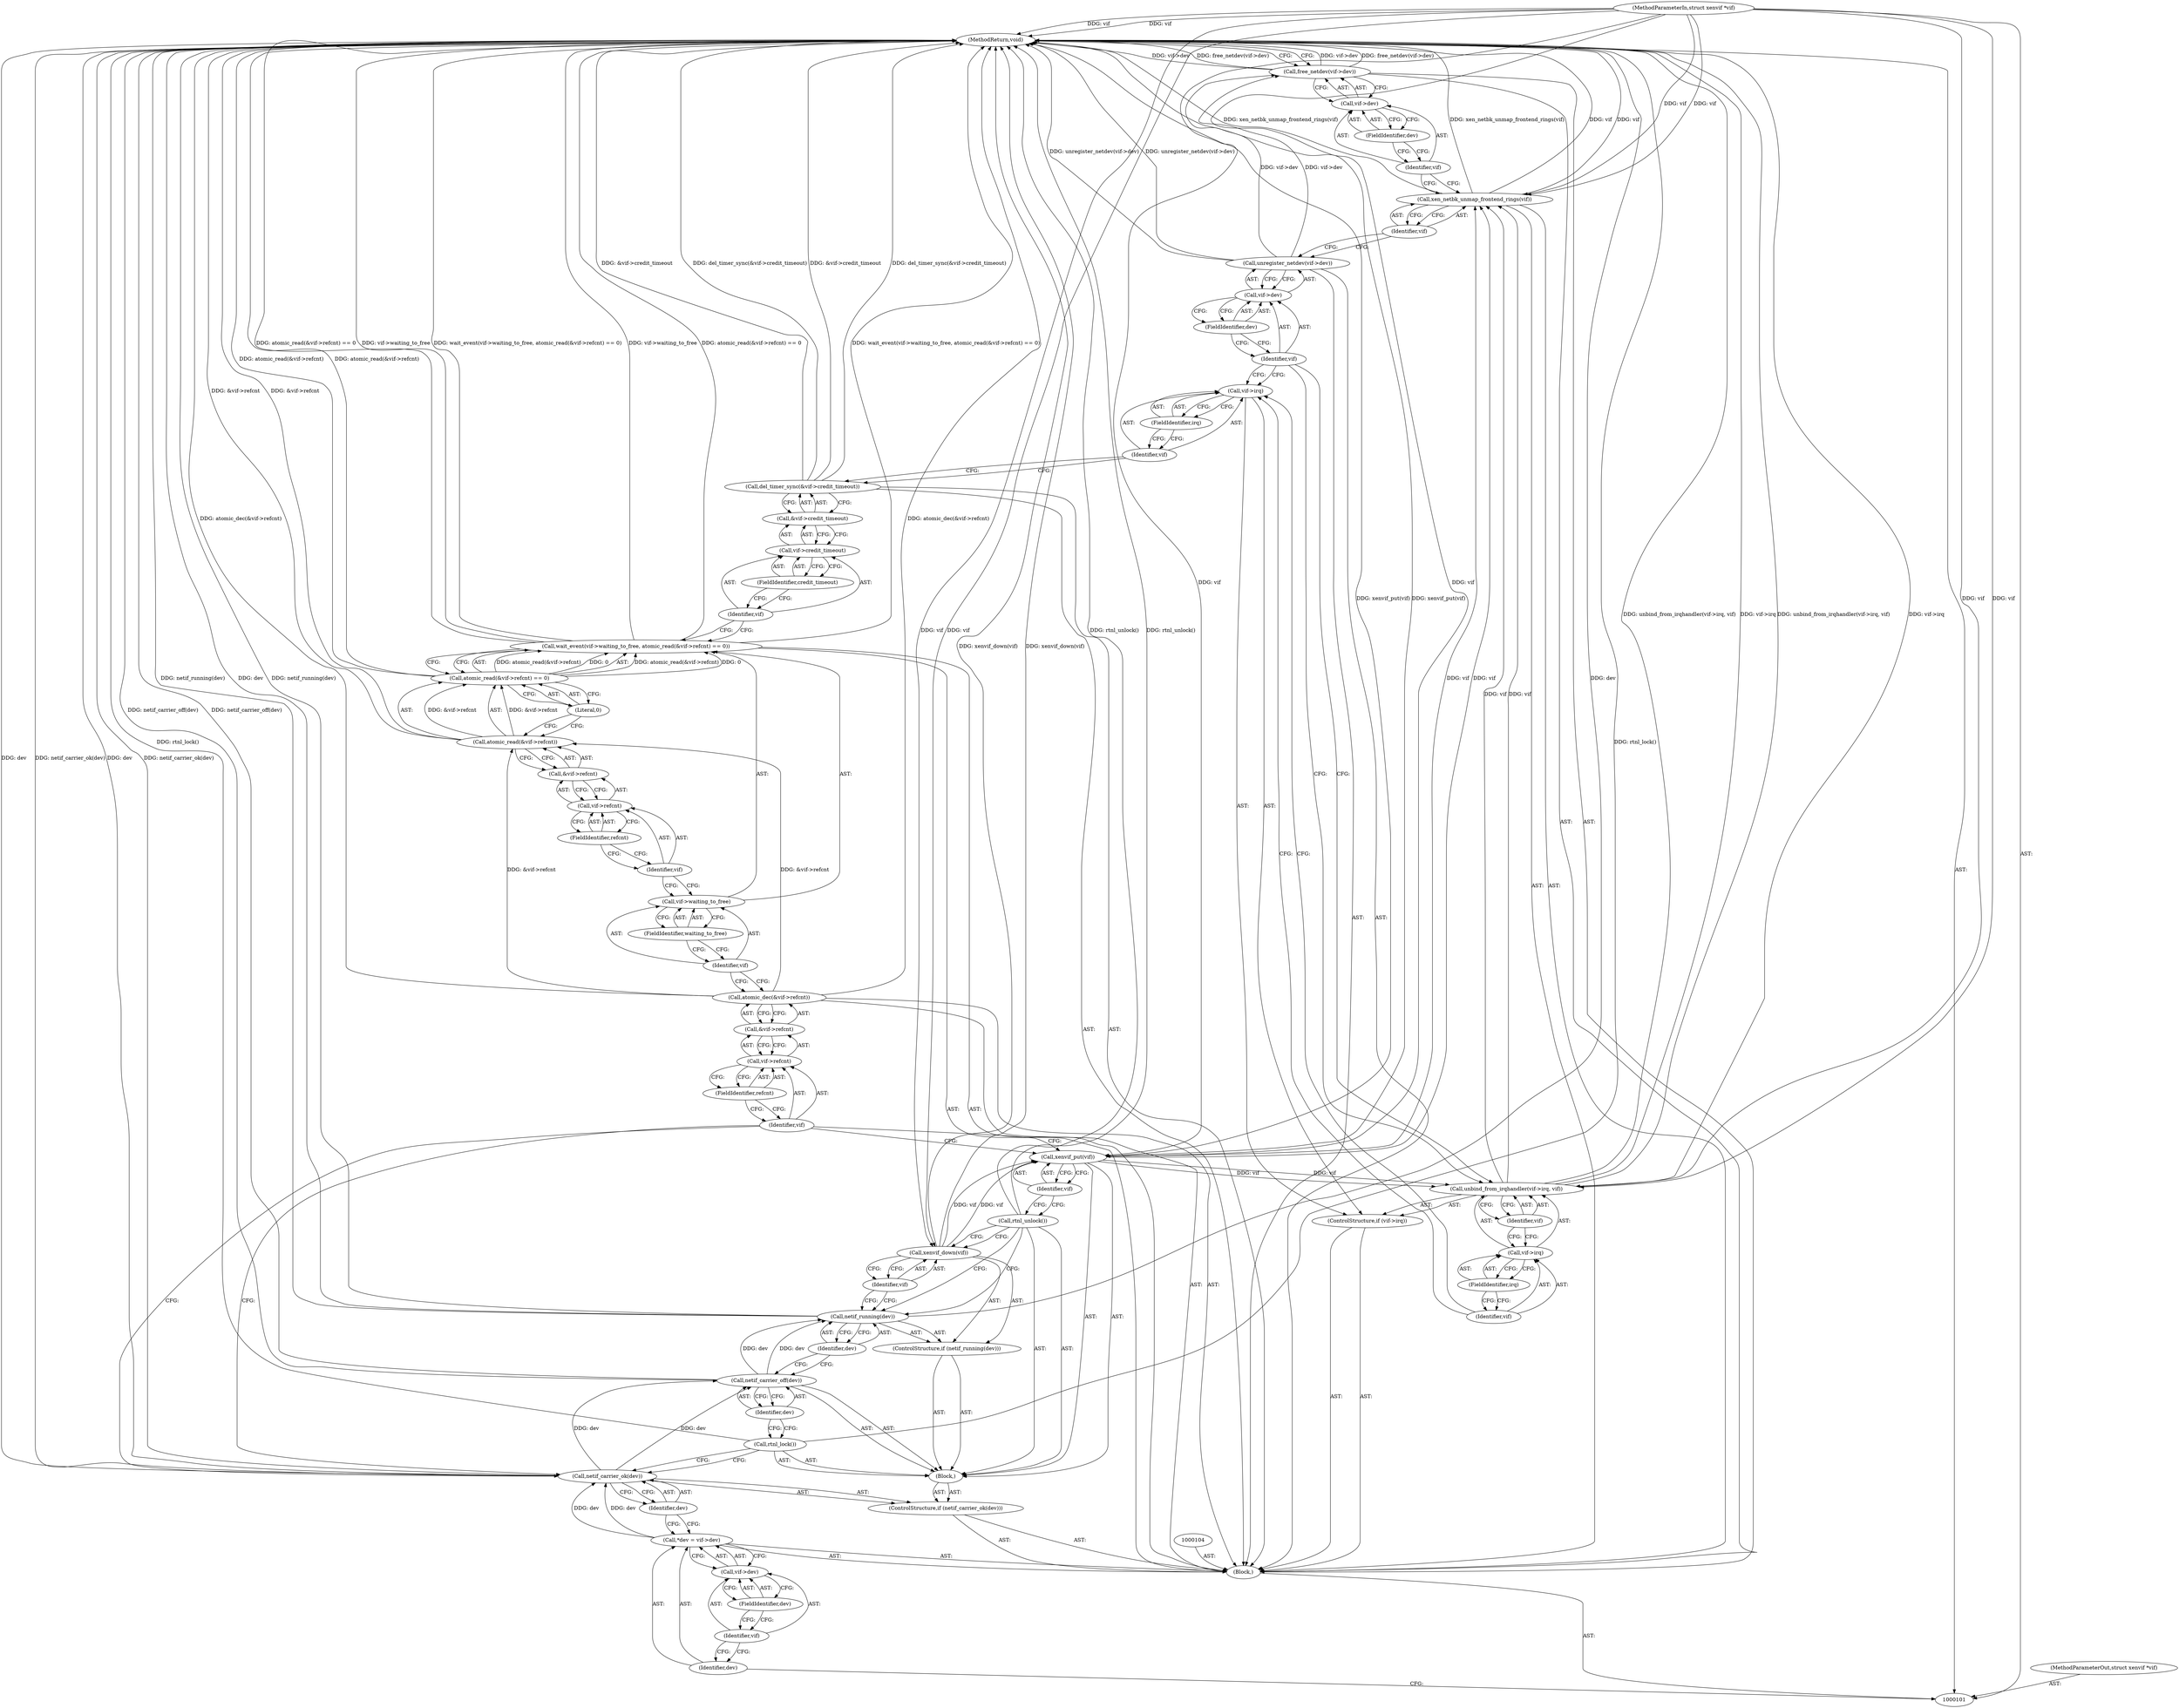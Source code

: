 digraph "1_linux_48856286b64e4b66ec62b94e504d0b29c1ade664" {
"1000165" [label="(MethodReturn,void)"];
"1000102" [label="(MethodParameterIn,struct xenvif *vif)"];
"1000250" [label="(MethodParameterOut,struct xenvif *vif)"];
"1000124" [label="(Identifier,vif)"];
"1000123" [label="(Call,xenvif_put(vif))"];
"1000126" [label="(Call,&vif->refcnt)"];
"1000127" [label="(Call,vif->refcnt)"];
"1000128" [label="(Identifier,vif)"];
"1000129" [label="(FieldIdentifier,refcnt)"];
"1000125" [label="(Call,atomic_dec(&vif->refcnt))"];
"1000131" [label="(Call,vif->waiting_to_free)"];
"1000132" [label="(Identifier,vif)"];
"1000133" [label="(FieldIdentifier,waiting_to_free)"];
"1000130" [label="(Call,wait_event(vif->waiting_to_free, atomic_read(&vif->refcnt) == 0))"];
"1000134" [label="(Call,atomic_read(&vif->refcnt) == 0)"];
"1000135" [label="(Call,atomic_read(&vif->refcnt))"];
"1000136" [label="(Call,&vif->refcnt)"];
"1000137" [label="(Call,vif->refcnt)"];
"1000138" [label="(Identifier,vif)"];
"1000139" [label="(FieldIdentifier,refcnt)"];
"1000140" [label="(Literal,0)"];
"1000141" [label="(Call,del_timer_sync(&vif->credit_timeout))"];
"1000142" [label="(Call,&vif->credit_timeout)"];
"1000143" [label="(Call,vif->credit_timeout)"];
"1000144" [label="(Identifier,vif)"];
"1000145" [label="(FieldIdentifier,credit_timeout)"];
"1000146" [label="(ControlStructure,if (vif->irq))"];
"1000149" [label="(FieldIdentifier,irq)"];
"1000147" [label="(Call,vif->irq)"];
"1000148" [label="(Identifier,vif)"];
"1000150" [label="(Call,unbind_from_irqhandler(vif->irq, vif))"];
"1000151" [label="(Call,vif->irq)"];
"1000152" [label="(Identifier,vif)"];
"1000153" [label="(FieldIdentifier,irq)"];
"1000154" [label="(Identifier,vif)"];
"1000103" [label="(Block,)"];
"1000155" [label="(Call,unregister_netdev(vif->dev))"];
"1000156" [label="(Call,vif->dev)"];
"1000157" [label="(Identifier,vif)"];
"1000158" [label="(FieldIdentifier,dev)"];
"1000159" [label="(Call,xen_netbk_unmap_frontend_rings(vif))"];
"1000160" [label="(Identifier,vif)"];
"1000161" [label="(Call,free_netdev(vif->dev))"];
"1000162" [label="(Call,vif->dev)"];
"1000163" [label="(Identifier,vif)"];
"1000164" [label="(FieldIdentifier,dev)"];
"1000105" [label="(Call,*dev = vif->dev)"];
"1000106" [label="(Identifier,dev)"];
"1000107" [label="(Call,vif->dev)"];
"1000108" [label="(Identifier,vif)"];
"1000109" [label="(FieldIdentifier,dev)"];
"1000110" [label="(ControlStructure,if (netif_carrier_ok(dev)))"];
"1000112" [label="(Identifier,dev)"];
"1000113" [label="(Block,)"];
"1000111" [label="(Call,netif_carrier_ok(dev))"];
"1000114" [label="(Call,rtnl_lock())"];
"1000115" [label="(Call,netif_carrier_off(dev))"];
"1000116" [label="(Identifier,dev)"];
"1000117" [label="(ControlStructure,if (netif_running(dev)))"];
"1000119" [label="(Identifier,dev)"];
"1000118" [label="(Call,netif_running(dev))"];
"1000121" [label="(Identifier,vif)"];
"1000120" [label="(Call,xenvif_down(vif))"];
"1000122" [label="(Call,rtnl_unlock())"];
"1000165" -> "1000101"  [label="AST: "];
"1000165" -> "1000161"  [label="CFG: "];
"1000159" -> "1000165"  [label="DDG: xen_netbk_unmap_frontend_rings(vif)"];
"1000159" -> "1000165"  [label="DDG: vif"];
"1000130" -> "1000165"  [label="DDG: wait_event(vif->waiting_to_free, atomic_read(&vif->refcnt) == 0)"];
"1000130" -> "1000165"  [label="DDG: vif->waiting_to_free"];
"1000130" -> "1000165"  [label="DDG: atomic_read(&vif->refcnt) == 0"];
"1000141" -> "1000165"  [label="DDG: &vif->credit_timeout"];
"1000141" -> "1000165"  [label="DDG: del_timer_sync(&vif->credit_timeout)"];
"1000125" -> "1000165"  [label="DDG: atomic_dec(&vif->refcnt)"];
"1000150" -> "1000165"  [label="DDG: vif->irq"];
"1000150" -> "1000165"  [label="DDG: unbind_from_irqhandler(vif->irq, vif)"];
"1000115" -> "1000165"  [label="DDG: netif_carrier_off(dev)"];
"1000118" -> "1000165"  [label="DDG: netif_running(dev)"];
"1000118" -> "1000165"  [label="DDG: dev"];
"1000161" -> "1000165"  [label="DDG: vif->dev"];
"1000161" -> "1000165"  [label="DDG: free_netdev(vif->dev)"];
"1000114" -> "1000165"  [label="DDG: rtnl_lock()"];
"1000123" -> "1000165"  [label="DDG: xenvif_put(vif)"];
"1000155" -> "1000165"  [label="DDG: unregister_netdev(vif->dev)"];
"1000102" -> "1000165"  [label="DDG: vif"];
"1000111" -> "1000165"  [label="DDG: dev"];
"1000111" -> "1000165"  [label="DDG: netif_carrier_ok(dev)"];
"1000134" -> "1000165"  [label="DDG: atomic_read(&vif->refcnt)"];
"1000120" -> "1000165"  [label="DDG: xenvif_down(vif)"];
"1000135" -> "1000165"  [label="DDG: &vif->refcnt"];
"1000122" -> "1000165"  [label="DDG: rtnl_unlock()"];
"1000102" -> "1000101"  [label="AST: "];
"1000102" -> "1000165"  [label="DDG: vif"];
"1000102" -> "1000120"  [label="DDG: vif"];
"1000102" -> "1000123"  [label="DDG: vif"];
"1000102" -> "1000150"  [label="DDG: vif"];
"1000102" -> "1000159"  [label="DDG: vif"];
"1000250" -> "1000101"  [label="AST: "];
"1000124" -> "1000123"  [label="AST: "];
"1000124" -> "1000122"  [label="CFG: "];
"1000123" -> "1000124"  [label="CFG: "];
"1000123" -> "1000113"  [label="AST: "];
"1000123" -> "1000124"  [label="CFG: "];
"1000124" -> "1000123"  [label="AST: "];
"1000128" -> "1000123"  [label="CFG: "];
"1000123" -> "1000165"  [label="DDG: xenvif_put(vif)"];
"1000120" -> "1000123"  [label="DDG: vif"];
"1000102" -> "1000123"  [label="DDG: vif"];
"1000123" -> "1000150"  [label="DDG: vif"];
"1000123" -> "1000159"  [label="DDG: vif"];
"1000126" -> "1000125"  [label="AST: "];
"1000126" -> "1000127"  [label="CFG: "];
"1000127" -> "1000126"  [label="AST: "];
"1000125" -> "1000126"  [label="CFG: "];
"1000127" -> "1000126"  [label="AST: "];
"1000127" -> "1000129"  [label="CFG: "];
"1000128" -> "1000127"  [label="AST: "];
"1000129" -> "1000127"  [label="AST: "];
"1000126" -> "1000127"  [label="CFG: "];
"1000128" -> "1000127"  [label="AST: "];
"1000128" -> "1000123"  [label="CFG: "];
"1000128" -> "1000111"  [label="CFG: "];
"1000129" -> "1000128"  [label="CFG: "];
"1000129" -> "1000127"  [label="AST: "];
"1000129" -> "1000128"  [label="CFG: "];
"1000127" -> "1000129"  [label="CFG: "];
"1000125" -> "1000103"  [label="AST: "];
"1000125" -> "1000126"  [label="CFG: "];
"1000126" -> "1000125"  [label="AST: "];
"1000132" -> "1000125"  [label="CFG: "];
"1000125" -> "1000165"  [label="DDG: atomic_dec(&vif->refcnt)"];
"1000125" -> "1000135"  [label="DDG: &vif->refcnt"];
"1000131" -> "1000130"  [label="AST: "];
"1000131" -> "1000133"  [label="CFG: "];
"1000132" -> "1000131"  [label="AST: "];
"1000133" -> "1000131"  [label="AST: "];
"1000138" -> "1000131"  [label="CFG: "];
"1000132" -> "1000131"  [label="AST: "];
"1000132" -> "1000125"  [label="CFG: "];
"1000133" -> "1000132"  [label="CFG: "];
"1000133" -> "1000131"  [label="AST: "];
"1000133" -> "1000132"  [label="CFG: "];
"1000131" -> "1000133"  [label="CFG: "];
"1000130" -> "1000103"  [label="AST: "];
"1000130" -> "1000134"  [label="CFG: "];
"1000131" -> "1000130"  [label="AST: "];
"1000134" -> "1000130"  [label="AST: "];
"1000144" -> "1000130"  [label="CFG: "];
"1000130" -> "1000165"  [label="DDG: wait_event(vif->waiting_to_free, atomic_read(&vif->refcnt) == 0)"];
"1000130" -> "1000165"  [label="DDG: vif->waiting_to_free"];
"1000130" -> "1000165"  [label="DDG: atomic_read(&vif->refcnt) == 0"];
"1000134" -> "1000130"  [label="DDG: atomic_read(&vif->refcnt)"];
"1000134" -> "1000130"  [label="DDG: 0"];
"1000134" -> "1000130"  [label="AST: "];
"1000134" -> "1000140"  [label="CFG: "];
"1000135" -> "1000134"  [label="AST: "];
"1000140" -> "1000134"  [label="AST: "];
"1000130" -> "1000134"  [label="CFG: "];
"1000134" -> "1000165"  [label="DDG: atomic_read(&vif->refcnt)"];
"1000134" -> "1000130"  [label="DDG: atomic_read(&vif->refcnt)"];
"1000134" -> "1000130"  [label="DDG: 0"];
"1000135" -> "1000134"  [label="DDG: &vif->refcnt"];
"1000135" -> "1000134"  [label="AST: "];
"1000135" -> "1000136"  [label="CFG: "];
"1000136" -> "1000135"  [label="AST: "];
"1000140" -> "1000135"  [label="CFG: "];
"1000135" -> "1000165"  [label="DDG: &vif->refcnt"];
"1000135" -> "1000134"  [label="DDG: &vif->refcnt"];
"1000125" -> "1000135"  [label="DDG: &vif->refcnt"];
"1000136" -> "1000135"  [label="AST: "];
"1000136" -> "1000137"  [label="CFG: "];
"1000137" -> "1000136"  [label="AST: "];
"1000135" -> "1000136"  [label="CFG: "];
"1000137" -> "1000136"  [label="AST: "];
"1000137" -> "1000139"  [label="CFG: "];
"1000138" -> "1000137"  [label="AST: "];
"1000139" -> "1000137"  [label="AST: "];
"1000136" -> "1000137"  [label="CFG: "];
"1000138" -> "1000137"  [label="AST: "];
"1000138" -> "1000131"  [label="CFG: "];
"1000139" -> "1000138"  [label="CFG: "];
"1000139" -> "1000137"  [label="AST: "];
"1000139" -> "1000138"  [label="CFG: "];
"1000137" -> "1000139"  [label="CFG: "];
"1000140" -> "1000134"  [label="AST: "];
"1000140" -> "1000135"  [label="CFG: "];
"1000134" -> "1000140"  [label="CFG: "];
"1000141" -> "1000103"  [label="AST: "];
"1000141" -> "1000142"  [label="CFG: "];
"1000142" -> "1000141"  [label="AST: "];
"1000148" -> "1000141"  [label="CFG: "];
"1000141" -> "1000165"  [label="DDG: &vif->credit_timeout"];
"1000141" -> "1000165"  [label="DDG: del_timer_sync(&vif->credit_timeout)"];
"1000142" -> "1000141"  [label="AST: "];
"1000142" -> "1000143"  [label="CFG: "];
"1000143" -> "1000142"  [label="AST: "];
"1000141" -> "1000142"  [label="CFG: "];
"1000143" -> "1000142"  [label="AST: "];
"1000143" -> "1000145"  [label="CFG: "];
"1000144" -> "1000143"  [label="AST: "];
"1000145" -> "1000143"  [label="AST: "];
"1000142" -> "1000143"  [label="CFG: "];
"1000144" -> "1000143"  [label="AST: "];
"1000144" -> "1000130"  [label="CFG: "];
"1000145" -> "1000144"  [label="CFG: "];
"1000145" -> "1000143"  [label="AST: "];
"1000145" -> "1000144"  [label="CFG: "];
"1000143" -> "1000145"  [label="CFG: "];
"1000146" -> "1000103"  [label="AST: "];
"1000147" -> "1000146"  [label="AST: "];
"1000150" -> "1000146"  [label="AST: "];
"1000149" -> "1000147"  [label="AST: "];
"1000149" -> "1000148"  [label="CFG: "];
"1000147" -> "1000149"  [label="CFG: "];
"1000147" -> "1000146"  [label="AST: "];
"1000147" -> "1000149"  [label="CFG: "];
"1000148" -> "1000147"  [label="AST: "];
"1000149" -> "1000147"  [label="AST: "];
"1000152" -> "1000147"  [label="CFG: "];
"1000157" -> "1000147"  [label="CFG: "];
"1000148" -> "1000147"  [label="AST: "];
"1000148" -> "1000141"  [label="CFG: "];
"1000149" -> "1000148"  [label="CFG: "];
"1000150" -> "1000146"  [label="AST: "];
"1000150" -> "1000154"  [label="CFG: "];
"1000151" -> "1000150"  [label="AST: "];
"1000154" -> "1000150"  [label="AST: "];
"1000157" -> "1000150"  [label="CFG: "];
"1000150" -> "1000165"  [label="DDG: vif->irq"];
"1000150" -> "1000165"  [label="DDG: unbind_from_irqhandler(vif->irq, vif)"];
"1000123" -> "1000150"  [label="DDG: vif"];
"1000102" -> "1000150"  [label="DDG: vif"];
"1000150" -> "1000159"  [label="DDG: vif"];
"1000151" -> "1000150"  [label="AST: "];
"1000151" -> "1000153"  [label="CFG: "];
"1000152" -> "1000151"  [label="AST: "];
"1000153" -> "1000151"  [label="AST: "];
"1000154" -> "1000151"  [label="CFG: "];
"1000152" -> "1000151"  [label="AST: "];
"1000152" -> "1000147"  [label="CFG: "];
"1000153" -> "1000152"  [label="CFG: "];
"1000153" -> "1000151"  [label="AST: "];
"1000153" -> "1000152"  [label="CFG: "];
"1000151" -> "1000153"  [label="CFG: "];
"1000154" -> "1000150"  [label="AST: "];
"1000154" -> "1000151"  [label="CFG: "];
"1000150" -> "1000154"  [label="CFG: "];
"1000103" -> "1000101"  [label="AST: "];
"1000104" -> "1000103"  [label="AST: "];
"1000105" -> "1000103"  [label="AST: "];
"1000110" -> "1000103"  [label="AST: "];
"1000125" -> "1000103"  [label="AST: "];
"1000130" -> "1000103"  [label="AST: "];
"1000141" -> "1000103"  [label="AST: "];
"1000146" -> "1000103"  [label="AST: "];
"1000155" -> "1000103"  [label="AST: "];
"1000159" -> "1000103"  [label="AST: "];
"1000161" -> "1000103"  [label="AST: "];
"1000155" -> "1000103"  [label="AST: "];
"1000155" -> "1000156"  [label="CFG: "];
"1000156" -> "1000155"  [label="AST: "];
"1000160" -> "1000155"  [label="CFG: "];
"1000155" -> "1000165"  [label="DDG: unregister_netdev(vif->dev)"];
"1000155" -> "1000161"  [label="DDG: vif->dev"];
"1000156" -> "1000155"  [label="AST: "];
"1000156" -> "1000158"  [label="CFG: "];
"1000157" -> "1000156"  [label="AST: "];
"1000158" -> "1000156"  [label="AST: "];
"1000155" -> "1000156"  [label="CFG: "];
"1000157" -> "1000156"  [label="AST: "];
"1000157" -> "1000150"  [label="CFG: "];
"1000157" -> "1000147"  [label="CFG: "];
"1000158" -> "1000157"  [label="CFG: "];
"1000158" -> "1000156"  [label="AST: "];
"1000158" -> "1000157"  [label="CFG: "];
"1000156" -> "1000158"  [label="CFG: "];
"1000159" -> "1000103"  [label="AST: "];
"1000159" -> "1000160"  [label="CFG: "];
"1000160" -> "1000159"  [label="AST: "];
"1000163" -> "1000159"  [label="CFG: "];
"1000159" -> "1000165"  [label="DDG: xen_netbk_unmap_frontend_rings(vif)"];
"1000159" -> "1000165"  [label="DDG: vif"];
"1000150" -> "1000159"  [label="DDG: vif"];
"1000123" -> "1000159"  [label="DDG: vif"];
"1000102" -> "1000159"  [label="DDG: vif"];
"1000160" -> "1000159"  [label="AST: "];
"1000160" -> "1000155"  [label="CFG: "];
"1000159" -> "1000160"  [label="CFG: "];
"1000161" -> "1000103"  [label="AST: "];
"1000161" -> "1000162"  [label="CFG: "];
"1000162" -> "1000161"  [label="AST: "];
"1000165" -> "1000161"  [label="CFG: "];
"1000161" -> "1000165"  [label="DDG: vif->dev"];
"1000161" -> "1000165"  [label="DDG: free_netdev(vif->dev)"];
"1000155" -> "1000161"  [label="DDG: vif->dev"];
"1000162" -> "1000161"  [label="AST: "];
"1000162" -> "1000164"  [label="CFG: "];
"1000163" -> "1000162"  [label="AST: "];
"1000164" -> "1000162"  [label="AST: "];
"1000161" -> "1000162"  [label="CFG: "];
"1000163" -> "1000162"  [label="AST: "];
"1000163" -> "1000159"  [label="CFG: "];
"1000164" -> "1000163"  [label="CFG: "];
"1000164" -> "1000162"  [label="AST: "];
"1000164" -> "1000163"  [label="CFG: "];
"1000162" -> "1000164"  [label="CFG: "];
"1000105" -> "1000103"  [label="AST: "];
"1000105" -> "1000107"  [label="CFG: "];
"1000106" -> "1000105"  [label="AST: "];
"1000107" -> "1000105"  [label="AST: "];
"1000112" -> "1000105"  [label="CFG: "];
"1000105" -> "1000111"  [label="DDG: dev"];
"1000106" -> "1000105"  [label="AST: "];
"1000106" -> "1000101"  [label="CFG: "];
"1000108" -> "1000106"  [label="CFG: "];
"1000107" -> "1000105"  [label="AST: "];
"1000107" -> "1000109"  [label="CFG: "];
"1000108" -> "1000107"  [label="AST: "];
"1000109" -> "1000107"  [label="AST: "];
"1000105" -> "1000107"  [label="CFG: "];
"1000108" -> "1000107"  [label="AST: "];
"1000108" -> "1000106"  [label="CFG: "];
"1000109" -> "1000108"  [label="CFG: "];
"1000109" -> "1000107"  [label="AST: "];
"1000109" -> "1000108"  [label="CFG: "];
"1000107" -> "1000109"  [label="CFG: "];
"1000110" -> "1000103"  [label="AST: "];
"1000111" -> "1000110"  [label="AST: "];
"1000113" -> "1000110"  [label="AST: "];
"1000112" -> "1000111"  [label="AST: "];
"1000112" -> "1000105"  [label="CFG: "];
"1000111" -> "1000112"  [label="CFG: "];
"1000113" -> "1000110"  [label="AST: "];
"1000114" -> "1000113"  [label="AST: "];
"1000115" -> "1000113"  [label="AST: "];
"1000117" -> "1000113"  [label="AST: "];
"1000122" -> "1000113"  [label="AST: "];
"1000123" -> "1000113"  [label="AST: "];
"1000111" -> "1000110"  [label="AST: "];
"1000111" -> "1000112"  [label="CFG: "];
"1000112" -> "1000111"  [label="AST: "];
"1000114" -> "1000111"  [label="CFG: "];
"1000128" -> "1000111"  [label="CFG: "];
"1000111" -> "1000165"  [label="DDG: dev"];
"1000111" -> "1000165"  [label="DDG: netif_carrier_ok(dev)"];
"1000105" -> "1000111"  [label="DDG: dev"];
"1000111" -> "1000115"  [label="DDG: dev"];
"1000114" -> "1000113"  [label="AST: "];
"1000114" -> "1000111"  [label="CFG: "];
"1000116" -> "1000114"  [label="CFG: "];
"1000114" -> "1000165"  [label="DDG: rtnl_lock()"];
"1000115" -> "1000113"  [label="AST: "];
"1000115" -> "1000116"  [label="CFG: "];
"1000116" -> "1000115"  [label="AST: "];
"1000119" -> "1000115"  [label="CFG: "];
"1000115" -> "1000165"  [label="DDG: netif_carrier_off(dev)"];
"1000111" -> "1000115"  [label="DDG: dev"];
"1000115" -> "1000118"  [label="DDG: dev"];
"1000116" -> "1000115"  [label="AST: "];
"1000116" -> "1000114"  [label="CFG: "];
"1000115" -> "1000116"  [label="CFG: "];
"1000117" -> "1000113"  [label="AST: "];
"1000118" -> "1000117"  [label="AST: "];
"1000120" -> "1000117"  [label="AST: "];
"1000119" -> "1000118"  [label="AST: "];
"1000119" -> "1000115"  [label="CFG: "];
"1000118" -> "1000119"  [label="CFG: "];
"1000118" -> "1000117"  [label="AST: "];
"1000118" -> "1000119"  [label="CFG: "];
"1000119" -> "1000118"  [label="AST: "];
"1000121" -> "1000118"  [label="CFG: "];
"1000122" -> "1000118"  [label="CFG: "];
"1000118" -> "1000165"  [label="DDG: netif_running(dev)"];
"1000118" -> "1000165"  [label="DDG: dev"];
"1000115" -> "1000118"  [label="DDG: dev"];
"1000121" -> "1000120"  [label="AST: "];
"1000121" -> "1000118"  [label="CFG: "];
"1000120" -> "1000121"  [label="CFG: "];
"1000120" -> "1000117"  [label="AST: "];
"1000120" -> "1000121"  [label="CFG: "];
"1000121" -> "1000120"  [label="AST: "];
"1000122" -> "1000120"  [label="CFG: "];
"1000120" -> "1000165"  [label="DDG: xenvif_down(vif)"];
"1000102" -> "1000120"  [label="DDG: vif"];
"1000120" -> "1000123"  [label="DDG: vif"];
"1000122" -> "1000113"  [label="AST: "];
"1000122" -> "1000120"  [label="CFG: "];
"1000122" -> "1000118"  [label="CFG: "];
"1000124" -> "1000122"  [label="CFG: "];
"1000122" -> "1000165"  [label="DDG: rtnl_unlock()"];
}
